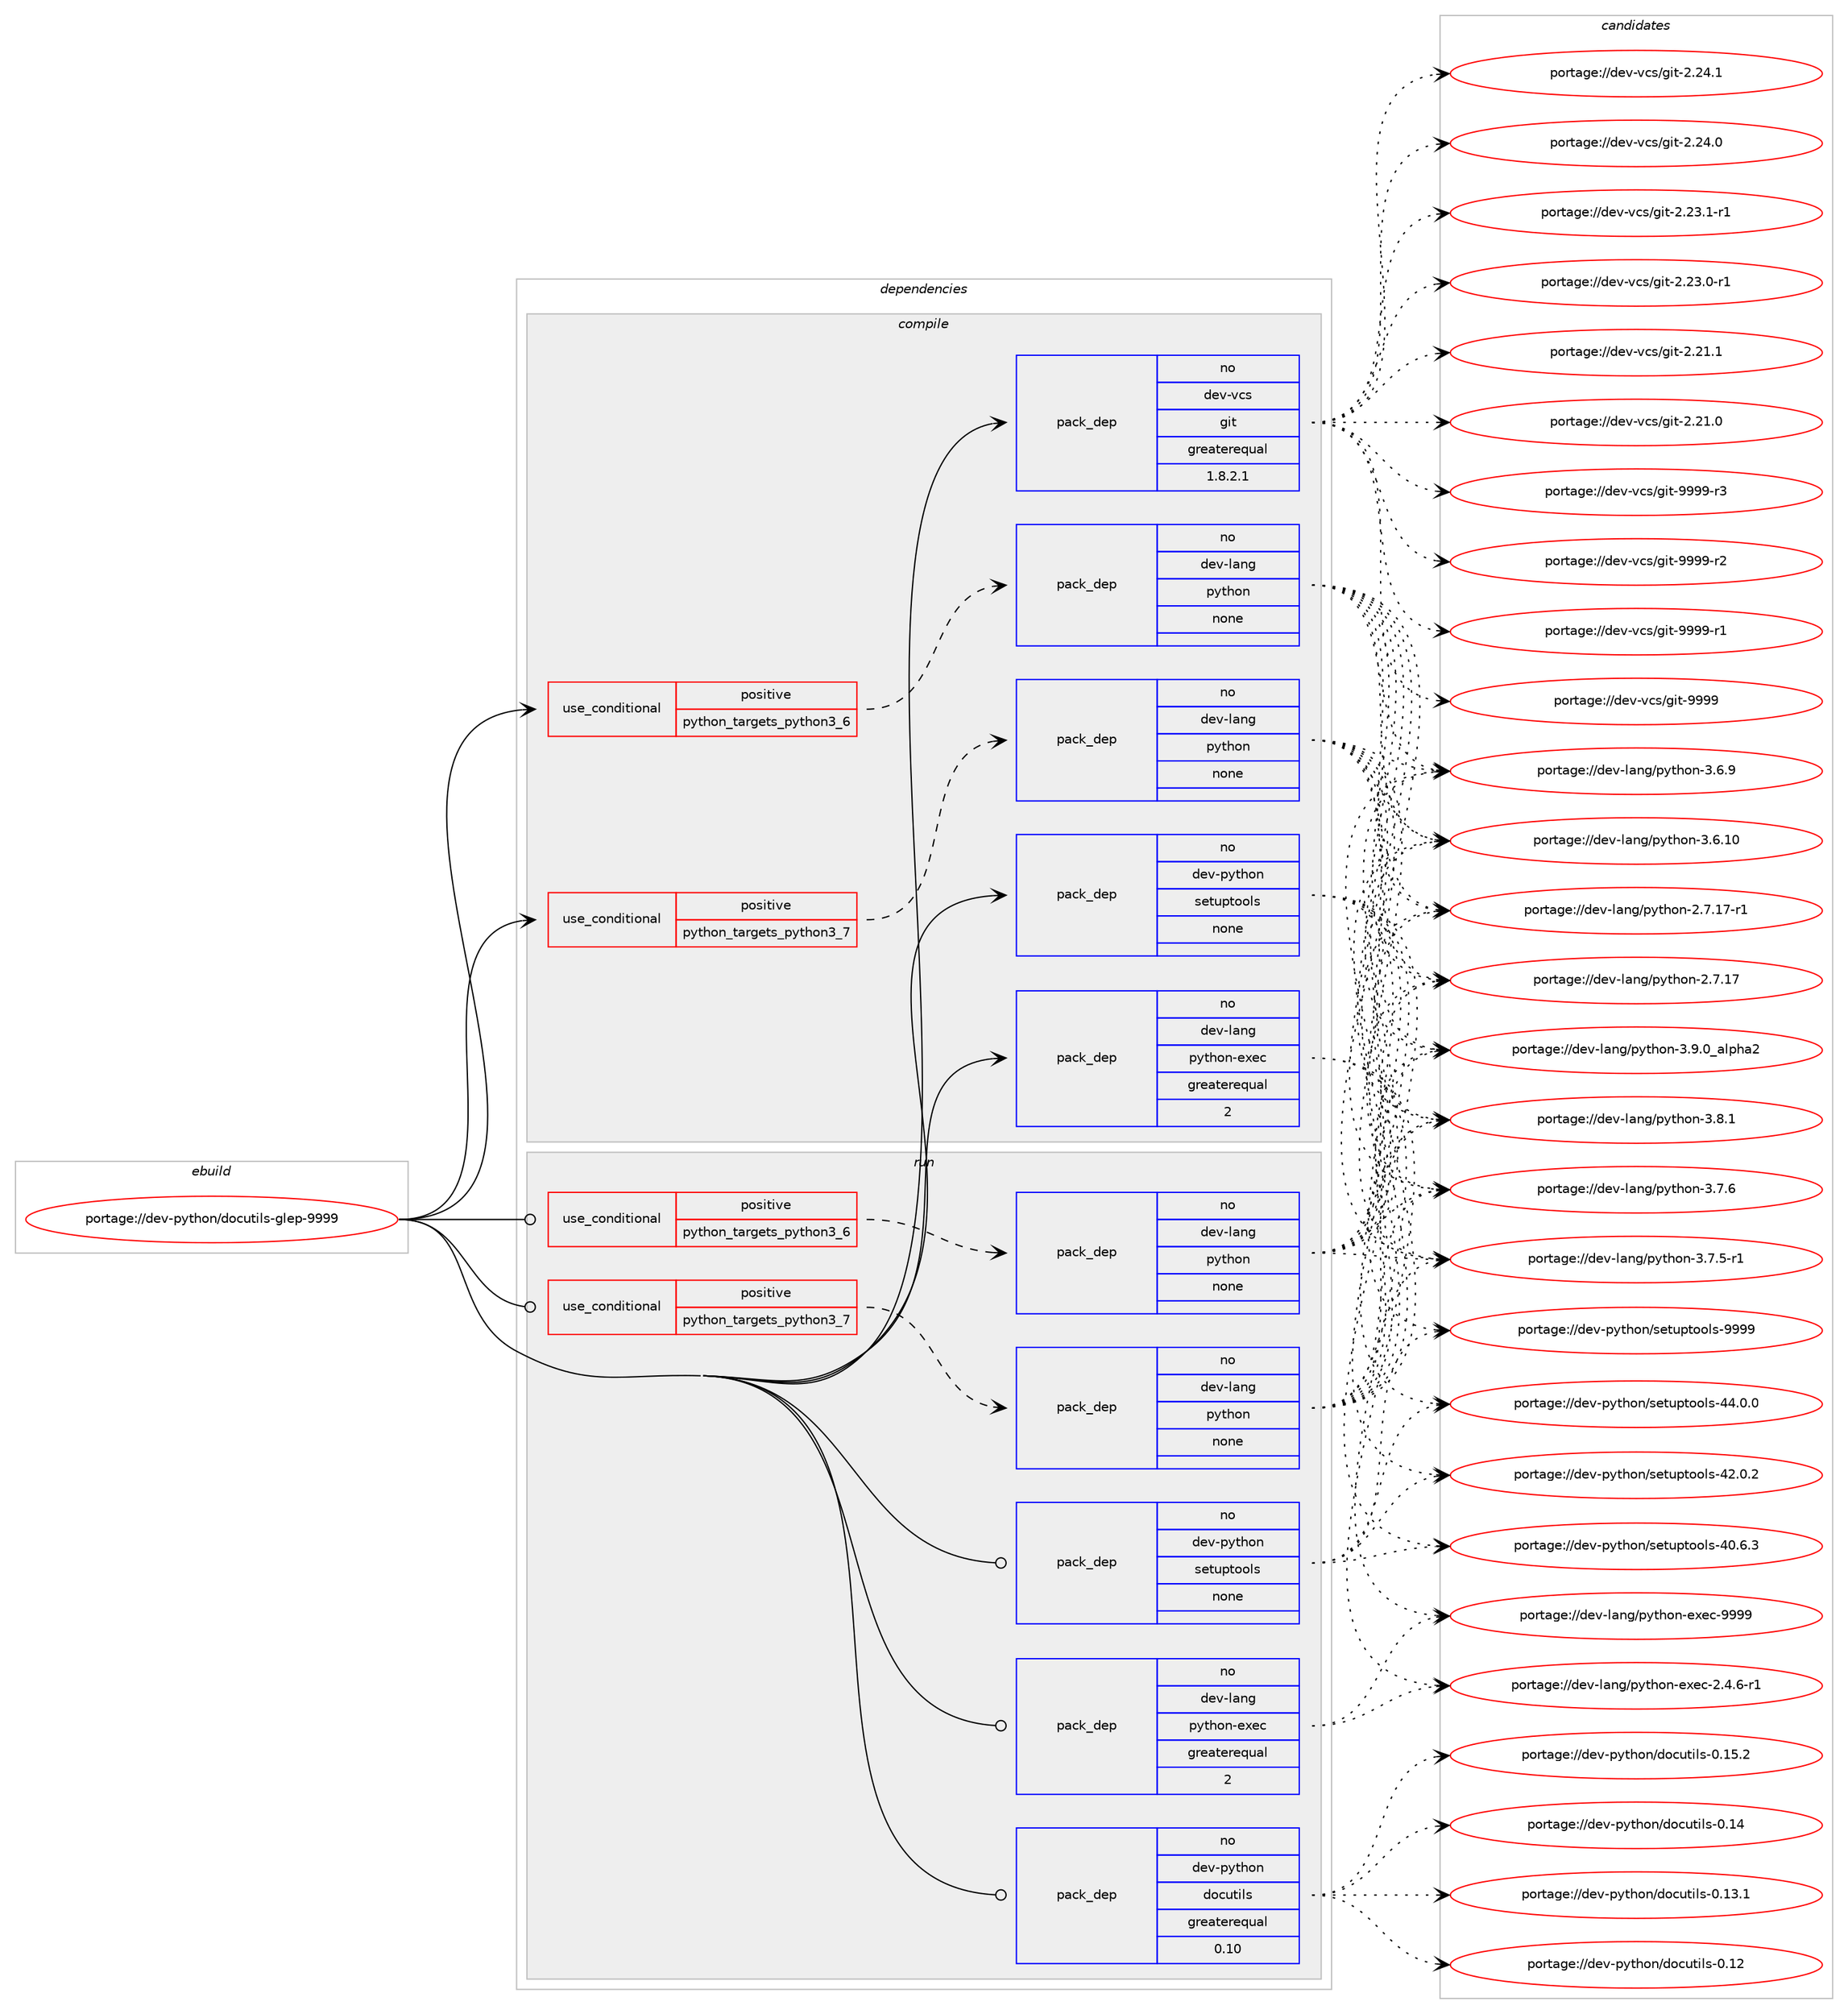 digraph prolog {

# *************
# Graph options
# *************

newrank=true;
concentrate=true;
compound=true;
graph [rankdir=LR,fontname=Helvetica,fontsize=10,ranksep=1.5];#, ranksep=2.5, nodesep=0.2];
edge  [arrowhead=vee];
node  [fontname=Helvetica,fontsize=10];

# **********
# The ebuild
# **********

subgraph cluster_leftcol {
color=gray;
label=<<i>ebuild</i>>;
id [label="portage://dev-python/docutils-glep-9999", color=red, width=4, href="../dev-python/docutils-glep-9999.svg"];
}

# ****************
# The dependencies
# ****************

subgraph cluster_midcol {
color=gray;
label=<<i>dependencies</i>>;
subgraph cluster_compile {
fillcolor="#eeeeee";
style=filled;
label=<<i>compile</i>>;
subgraph cond116554 {
dependency463205 [label=<<TABLE BORDER="0" CELLBORDER="1" CELLSPACING="0" CELLPADDING="4"><TR><TD ROWSPAN="3" CELLPADDING="10">use_conditional</TD></TR><TR><TD>positive</TD></TR><TR><TD>python_targets_python3_6</TD></TR></TABLE>>, shape=none, color=red];
subgraph pack341658 {
dependency463206 [label=<<TABLE BORDER="0" CELLBORDER="1" CELLSPACING="0" CELLPADDING="4" WIDTH="220"><TR><TD ROWSPAN="6" CELLPADDING="30">pack_dep</TD></TR><TR><TD WIDTH="110">no</TD></TR><TR><TD>dev-lang</TD></TR><TR><TD>python</TD></TR><TR><TD>none</TD></TR><TR><TD></TD></TR></TABLE>>, shape=none, color=blue];
}
dependency463205:e -> dependency463206:w [weight=20,style="dashed",arrowhead="vee"];
}
id:e -> dependency463205:w [weight=20,style="solid",arrowhead="vee"];
subgraph cond116555 {
dependency463207 [label=<<TABLE BORDER="0" CELLBORDER="1" CELLSPACING="0" CELLPADDING="4"><TR><TD ROWSPAN="3" CELLPADDING="10">use_conditional</TD></TR><TR><TD>positive</TD></TR><TR><TD>python_targets_python3_7</TD></TR></TABLE>>, shape=none, color=red];
subgraph pack341659 {
dependency463208 [label=<<TABLE BORDER="0" CELLBORDER="1" CELLSPACING="0" CELLPADDING="4" WIDTH="220"><TR><TD ROWSPAN="6" CELLPADDING="30">pack_dep</TD></TR><TR><TD WIDTH="110">no</TD></TR><TR><TD>dev-lang</TD></TR><TR><TD>python</TD></TR><TR><TD>none</TD></TR><TR><TD></TD></TR></TABLE>>, shape=none, color=blue];
}
dependency463207:e -> dependency463208:w [weight=20,style="dashed",arrowhead="vee"];
}
id:e -> dependency463207:w [weight=20,style="solid",arrowhead="vee"];
subgraph pack341660 {
dependency463209 [label=<<TABLE BORDER="0" CELLBORDER="1" CELLSPACING="0" CELLPADDING="4" WIDTH="220"><TR><TD ROWSPAN="6" CELLPADDING="30">pack_dep</TD></TR><TR><TD WIDTH="110">no</TD></TR><TR><TD>dev-lang</TD></TR><TR><TD>python-exec</TD></TR><TR><TD>greaterequal</TD></TR><TR><TD>2</TD></TR></TABLE>>, shape=none, color=blue];
}
id:e -> dependency463209:w [weight=20,style="solid",arrowhead="vee"];
subgraph pack341661 {
dependency463210 [label=<<TABLE BORDER="0" CELLBORDER="1" CELLSPACING="0" CELLPADDING="4" WIDTH="220"><TR><TD ROWSPAN="6" CELLPADDING="30">pack_dep</TD></TR><TR><TD WIDTH="110">no</TD></TR><TR><TD>dev-python</TD></TR><TR><TD>setuptools</TD></TR><TR><TD>none</TD></TR><TR><TD></TD></TR></TABLE>>, shape=none, color=blue];
}
id:e -> dependency463210:w [weight=20,style="solid",arrowhead="vee"];
subgraph pack341662 {
dependency463211 [label=<<TABLE BORDER="0" CELLBORDER="1" CELLSPACING="0" CELLPADDING="4" WIDTH="220"><TR><TD ROWSPAN="6" CELLPADDING="30">pack_dep</TD></TR><TR><TD WIDTH="110">no</TD></TR><TR><TD>dev-vcs</TD></TR><TR><TD>git</TD></TR><TR><TD>greaterequal</TD></TR><TR><TD>1.8.2.1</TD></TR></TABLE>>, shape=none, color=blue];
}
id:e -> dependency463211:w [weight=20,style="solid",arrowhead="vee"];
}
subgraph cluster_compileandrun {
fillcolor="#eeeeee";
style=filled;
label=<<i>compile and run</i>>;
}
subgraph cluster_run {
fillcolor="#eeeeee";
style=filled;
label=<<i>run</i>>;
subgraph cond116556 {
dependency463212 [label=<<TABLE BORDER="0" CELLBORDER="1" CELLSPACING="0" CELLPADDING="4"><TR><TD ROWSPAN="3" CELLPADDING="10">use_conditional</TD></TR><TR><TD>positive</TD></TR><TR><TD>python_targets_python3_6</TD></TR></TABLE>>, shape=none, color=red];
subgraph pack341663 {
dependency463213 [label=<<TABLE BORDER="0" CELLBORDER="1" CELLSPACING="0" CELLPADDING="4" WIDTH="220"><TR><TD ROWSPAN="6" CELLPADDING="30">pack_dep</TD></TR><TR><TD WIDTH="110">no</TD></TR><TR><TD>dev-lang</TD></TR><TR><TD>python</TD></TR><TR><TD>none</TD></TR><TR><TD></TD></TR></TABLE>>, shape=none, color=blue];
}
dependency463212:e -> dependency463213:w [weight=20,style="dashed",arrowhead="vee"];
}
id:e -> dependency463212:w [weight=20,style="solid",arrowhead="odot"];
subgraph cond116557 {
dependency463214 [label=<<TABLE BORDER="0" CELLBORDER="1" CELLSPACING="0" CELLPADDING="4"><TR><TD ROWSPAN="3" CELLPADDING="10">use_conditional</TD></TR><TR><TD>positive</TD></TR><TR><TD>python_targets_python3_7</TD></TR></TABLE>>, shape=none, color=red];
subgraph pack341664 {
dependency463215 [label=<<TABLE BORDER="0" CELLBORDER="1" CELLSPACING="0" CELLPADDING="4" WIDTH="220"><TR><TD ROWSPAN="6" CELLPADDING="30">pack_dep</TD></TR><TR><TD WIDTH="110">no</TD></TR><TR><TD>dev-lang</TD></TR><TR><TD>python</TD></TR><TR><TD>none</TD></TR><TR><TD></TD></TR></TABLE>>, shape=none, color=blue];
}
dependency463214:e -> dependency463215:w [weight=20,style="dashed",arrowhead="vee"];
}
id:e -> dependency463214:w [weight=20,style="solid",arrowhead="odot"];
subgraph pack341665 {
dependency463216 [label=<<TABLE BORDER="0" CELLBORDER="1" CELLSPACING="0" CELLPADDING="4" WIDTH="220"><TR><TD ROWSPAN="6" CELLPADDING="30">pack_dep</TD></TR><TR><TD WIDTH="110">no</TD></TR><TR><TD>dev-lang</TD></TR><TR><TD>python-exec</TD></TR><TR><TD>greaterequal</TD></TR><TR><TD>2</TD></TR></TABLE>>, shape=none, color=blue];
}
id:e -> dependency463216:w [weight=20,style="solid",arrowhead="odot"];
subgraph pack341666 {
dependency463217 [label=<<TABLE BORDER="0" CELLBORDER="1" CELLSPACING="0" CELLPADDING="4" WIDTH="220"><TR><TD ROWSPAN="6" CELLPADDING="30">pack_dep</TD></TR><TR><TD WIDTH="110">no</TD></TR><TR><TD>dev-python</TD></TR><TR><TD>docutils</TD></TR><TR><TD>greaterequal</TD></TR><TR><TD>0.10</TD></TR></TABLE>>, shape=none, color=blue];
}
id:e -> dependency463217:w [weight=20,style="solid",arrowhead="odot"];
subgraph pack341667 {
dependency463218 [label=<<TABLE BORDER="0" CELLBORDER="1" CELLSPACING="0" CELLPADDING="4" WIDTH="220"><TR><TD ROWSPAN="6" CELLPADDING="30">pack_dep</TD></TR><TR><TD WIDTH="110">no</TD></TR><TR><TD>dev-python</TD></TR><TR><TD>setuptools</TD></TR><TR><TD>none</TD></TR><TR><TD></TD></TR></TABLE>>, shape=none, color=blue];
}
id:e -> dependency463218:w [weight=20,style="solid",arrowhead="odot"];
}
}

# **************
# The candidates
# **************

subgraph cluster_choices {
rank=same;
color=gray;
label=<<i>candidates</i>>;

subgraph choice341658 {
color=black;
nodesep=1;
choice10010111845108971101034711212111610411111045514657464895971081121049750 [label="portage://dev-lang/python-3.9.0_alpha2", color=red, width=4,href="../dev-lang/python-3.9.0_alpha2.svg"];
choice100101118451089711010347112121116104111110455146564649 [label="portage://dev-lang/python-3.8.1", color=red, width=4,href="../dev-lang/python-3.8.1.svg"];
choice100101118451089711010347112121116104111110455146554654 [label="portage://dev-lang/python-3.7.6", color=red, width=4,href="../dev-lang/python-3.7.6.svg"];
choice1001011184510897110103471121211161041111104551465546534511449 [label="portage://dev-lang/python-3.7.5-r1", color=red, width=4,href="../dev-lang/python-3.7.5-r1.svg"];
choice100101118451089711010347112121116104111110455146544657 [label="portage://dev-lang/python-3.6.9", color=red, width=4,href="../dev-lang/python-3.6.9.svg"];
choice10010111845108971101034711212111610411111045514654464948 [label="portage://dev-lang/python-3.6.10", color=red, width=4,href="../dev-lang/python-3.6.10.svg"];
choice100101118451089711010347112121116104111110455046554649554511449 [label="portage://dev-lang/python-2.7.17-r1", color=red, width=4,href="../dev-lang/python-2.7.17-r1.svg"];
choice10010111845108971101034711212111610411111045504655464955 [label="portage://dev-lang/python-2.7.17", color=red, width=4,href="../dev-lang/python-2.7.17.svg"];
dependency463206:e -> choice10010111845108971101034711212111610411111045514657464895971081121049750:w [style=dotted,weight="100"];
dependency463206:e -> choice100101118451089711010347112121116104111110455146564649:w [style=dotted,weight="100"];
dependency463206:e -> choice100101118451089711010347112121116104111110455146554654:w [style=dotted,weight="100"];
dependency463206:e -> choice1001011184510897110103471121211161041111104551465546534511449:w [style=dotted,weight="100"];
dependency463206:e -> choice100101118451089711010347112121116104111110455146544657:w [style=dotted,weight="100"];
dependency463206:e -> choice10010111845108971101034711212111610411111045514654464948:w [style=dotted,weight="100"];
dependency463206:e -> choice100101118451089711010347112121116104111110455046554649554511449:w [style=dotted,weight="100"];
dependency463206:e -> choice10010111845108971101034711212111610411111045504655464955:w [style=dotted,weight="100"];
}
subgraph choice341659 {
color=black;
nodesep=1;
choice10010111845108971101034711212111610411111045514657464895971081121049750 [label="portage://dev-lang/python-3.9.0_alpha2", color=red, width=4,href="../dev-lang/python-3.9.0_alpha2.svg"];
choice100101118451089711010347112121116104111110455146564649 [label="portage://dev-lang/python-3.8.1", color=red, width=4,href="../dev-lang/python-3.8.1.svg"];
choice100101118451089711010347112121116104111110455146554654 [label="portage://dev-lang/python-3.7.6", color=red, width=4,href="../dev-lang/python-3.7.6.svg"];
choice1001011184510897110103471121211161041111104551465546534511449 [label="portage://dev-lang/python-3.7.5-r1", color=red, width=4,href="../dev-lang/python-3.7.5-r1.svg"];
choice100101118451089711010347112121116104111110455146544657 [label="portage://dev-lang/python-3.6.9", color=red, width=4,href="../dev-lang/python-3.6.9.svg"];
choice10010111845108971101034711212111610411111045514654464948 [label="portage://dev-lang/python-3.6.10", color=red, width=4,href="../dev-lang/python-3.6.10.svg"];
choice100101118451089711010347112121116104111110455046554649554511449 [label="portage://dev-lang/python-2.7.17-r1", color=red, width=4,href="../dev-lang/python-2.7.17-r1.svg"];
choice10010111845108971101034711212111610411111045504655464955 [label="portage://dev-lang/python-2.7.17", color=red, width=4,href="../dev-lang/python-2.7.17.svg"];
dependency463208:e -> choice10010111845108971101034711212111610411111045514657464895971081121049750:w [style=dotted,weight="100"];
dependency463208:e -> choice100101118451089711010347112121116104111110455146564649:w [style=dotted,weight="100"];
dependency463208:e -> choice100101118451089711010347112121116104111110455146554654:w [style=dotted,weight="100"];
dependency463208:e -> choice1001011184510897110103471121211161041111104551465546534511449:w [style=dotted,weight="100"];
dependency463208:e -> choice100101118451089711010347112121116104111110455146544657:w [style=dotted,weight="100"];
dependency463208:e -> choice10010111845108971101034711212111610411111045514654464948:w [style=dotted,weight="100"];
dependency463208:e -> choice100101118451089711010347112121116104111110455046554649554511449:w [style=dotted,weight="100"];
dependency463208:e -> choice10010111845108971101034711212111610411111045504655464955:w [style=dotted,weight="100"];
}
subgraph choice341660 {
color=black;
nodesep=1;
choice10010111845108971101034711212111610411111045101120101994557575757 [label="portage://dev-lang/python-exec-9999", color=red, width=4,href="../dev-lang/python-exec-9999.svg"];
choice10010111845108971101034711212111610411111045101120101994550465246544511449 [label="portage://dev-lang/python-exec-2.4.6-r1", color=red, width=4,href="../dev-lang/python-exec-2.4.6-r1.svg"];
dependency463209:e -> choice10010111845108971101034711212111610411111045101120101994557575757:w [style=dotted,weight="100"];
dependency463209:e -> choice10010111845108971101034711212111610411111045101120101994550465246544511449:w [style=dotted,weight="100"];
}
subgraph choice341661 {
color=black;
nodesep=1;
choice10010111845112121116104111110471151011161171121161111111081154557575757 [label="portage://dev-python/setuptools-9999", color=red, width=4,href="../dev-python/setuptools-9999.svg"];
choice100101118451121211161041111104711510111611711211611111110811545525246484648 [label="portage://dev-python/setuptools-44.0.0", color=red, width=4,href="../dev-python/setuptools-44.0.0.svg"];
choice100101118451121211161041111104711510111611711211611111110811545525046484650 [label="portage://dev-python/setuptools-42.0.2", color=red, width=4,href="../dev-python/setuptools-42.0.2.svg"];
choice100101118451121211161041111104711510111611711211611111110811545524846544651 [label="portage://dev-python/setuptools-40.6.3", color=red, width=4,href="../dev-python/setuptools-40.6.3.svg"];
dependency463210:e -> choice10010111845112121116104111110471151011161171121161111111081154557575757:w [style=dotted,weight="100"];
dependency463210:e -> choice100101118451121211161041111104711510111611711211611111110811545525246484648:w [style=dotted,weight="100"];
dependency463210:e -> choice100101118451121211161041111104711510111611711211611111110811545525046484650:w [style=dotted,weight="100"];
dependency463210:e -> choice100101118451121211161041111104711510111611711211611111110811545524846544651:w [style=dotted,weight="100"];
}
subgraph choice341662 {
color=black;
nodesep=1;
choice10010111845118991154710310511645575757574511451 [label="portage://dev-vcs/git-9999-r3", color=red, width=4,href="../dev-vcs/git-9999-r3.svg"];
choice10010111845118991154710310511645575757574511450 [label="portage://dev-vcs/git-9999-r2", color=red, width=4,href="../dev-vcs/git-9999-r2.svg"];
choice10010111845118991154710310511645575757574511449 [label="portage://dev-vcs/git-9999-r1", color=red, width=4,href="../dev-vcs/git-9999-r1.svg"];
choice1001011184511899115471031051164557575757 [label="portage://dev-vcs/git-9999", color=red, width=4,href="../dev-vcs/git-9999.svg"];
choice10010111845118991154710310511645504650524649 [label="portage://dev-vcs/git-2.24.1", color=red, width=4,href="../dev-vcs/git-2.24.1.svg"];
choice10010111845118991154710310511645504650524648 [label="portage://dev-vcs/git-2.24.0", color=red, width=4,href="../dev-vcs/git-2.24.0.svg"];
choice100101118451189911547103105116455046505146494511449 [label="portage://dev-vcs/git-2.23.1-r1", color=red, width=4,href="../dev-vcs/git-2.23.1-r1.svg"];
choice100101118451189911547103105116455046505146484511449 [label="portage://dev-vcs/git-2.23.0-r1", color=red, width=4,href="../dev-vcs/git-2.23.0-r1.svg"];
choice10010111845118991154710310511645504650494649 [label="portage://dev-vcs/git-2.21.1", color=red, width=4,href="../dev-vcs/git-2.21.1.svg"];
choice10010111845118991154710310511645504650494648 [label="portage://dev-vcs/git-2.21.0", color=red, width=4,href="../dev-vcs/git-2.21.0.svg"];
dependency463211:e -> choice10010111845118991154710310511645575757574511451:w [style=dotted,weight="100"];
dependency463211:e -> choice10010111845118991154710310511645575757574511450:w [style=dotted,weight="100"];
dependency463211:e -> choice10010111845118991154710310511645575757574511449:w [style=dotted,weight="100"];
dependency463211:e -> choice1001011184511899115471031051164557575757:w [style=dotted,weight="100"];
dependency463211:e -> choice10010111845118991154710310511645504650524649:w [style=dotted,weight="100"];
dependency463211:e -> choice10010111845118991154710310511645504650524648:w [style=dotted,weight="100"];
dependency463211:e -> choice100101118451189911547103105116455046505146494511449:w [style=dotted,weight="100"];
dependency463211:e -> choice100101118451189911547103105116455046505146484511449:w [style=dotted,weight="100"];
dependency463211:e -> choice10010111845118991154710310511645504650494649:w [style=dotted,weight="100"];
dependency463211:e -> choice10010111845118991154710310511645504650494648:w [style=dotted,weight="100"];
}
subgraph choice341663 {
color=black;
nodesep=1;
choice10010111845108971101034711212111610411111045514657464895971081121049750 [label="portage://dev-lang/python-3.9.0_alpha2", color=red, width=4,href="../dev-lang/python-3.9.0_alpha2.svg"];
choice100101118451089711010347112121116104111110455146564649 [label="portage://dev-lang/python-3.8.1", color=red, width=4,href="../dev-lang/python-3.8.1.svg"];
choice100101118451089711010347112121116104111110455146554654 [label="portage://dev-lang/python-3.7.6", color=red, width=4,href="../dev-lang/python-3.7.6.svg"];
choice1001011184510897110103471121211161041111104551465546534511449 [label="portage://dev-lang/python-3.7.5-r1", color=red, width=4,href="../dev-lang/python-3.7.5-r1.svg"];
choice100101118451089711010347112121116104111110455146544657 [label="portage://dev-lang/python-3.6.9", color=red, width=4,href="../dev-lang/python-3.6.9.svg"];
choice10010111845108971101034711212111610411111045514654464948 [label="portage://dev-lang/python-3.6.10", color=red, width=4,href="../dev-lang/python-3.6.10.svg"];
choice100101118451089711010347112121116104111110455046554649554511449 [label="portage://dev-lang/python-2.7.17-r1", color=red, width=4,href="../dev-lang/python-2.7.17-r1.svg"];
choice10010111845108971101034711212111610411111045504655464955 [label="portage://dev-lang/python-2.7.17", color=red, width=4,href="../dev-lang/python-2.7.17.svg"];
dependency463213:e -> choice10010111845108971101034711212111610411111045514657464895971081121049750:w [style=dotted,weight="100"];
dependency463213:e -> choice100101118451089711010347112121116104111110455146564649:w [style=dotted,weight="100"];
dependency463213:e -> choice100101118451089711010347112121116104111110455146554654:w [style=dotted,weight="100"];
dependency463213:e -> choice1001011184510897110103471121211161041111104551465546534511449:w [style=dotted,weight="100"];
dependency463213:e -> choice100101118451089711010347112121116104111110455146544657:w [style=dotted,weight="100"];
dependency463213:e -> choice10010111845108971101034711212111610411111045514654464948:w [style=dotted,weight="100"];
dependency463213:e -> choice100101118451089711010347112121116104111110455046554649554511449:w [style=dotted,weight="100"];
dependency463213:e -> choice10010111845108971101034711212111610411111045504655464955:w [style=dotted,weight="100"];
}
subgraph choice341664 {
color=black;
nodesep=1;
choice10010111845108971101034711212111610411111045514657464895971081121049750 [label="portage://dev-lang/python-3.9.0_alpha2", color=red, width=4,href="../dev-lang/python-3.9.0_alpha2.svg"];
choice100101118451089711010347112121116104111110455146564649 [label="portage://dev-lang/python-3.8.1", color=red, width=4,href="../dev-lang/python-3.8.1.svg"];
choice100101118451089711010347112121116104111110455146554654 [label="portage://dev-lang/python-3.7.6", color=red, width=4,href="../dev-lang/python-3.7.6.svg"];
choice1001011184510897110103471121211161041111104551465546534511449 [label="portage://dev-lang/python-3.7.5-r1", color=red, width=4,href="../dev-lang/python-3.7.5-r1.svg"];
choice100101118451089711010347112121116104111110455146544657 [label="portage://dev-lang/python-3.6.9", color=red, width=4,href="../dev-lang/python-3.6.9.svg"];
choice10010111845108971101034711212111610411111045514654464948 [label="portage://dev-lang/python-3.6.10", color=red, width=4,href="../dev-lang/python-3.6.10.svg"];
choice100101118451089711010347112121116104111110455046554649554511449 [label="portage://dev-lang/python-2.7.17-r1", color=red, width=4,href="../dev-lang/python-2.7.17-r1.svg"];
choice10010111845108971101034711212111610411111045504655464955 [label="portage://dev-lang/python-2.7.17", color=red, width=4,href="../dev-lang/python-2.7.17.svg"];
dependency463215:e -> choice10010111845108971101034711212111610411111045514657464895971081121049750:w [style=dotted,weight="100"];
dependency463215:e -> choice100101118451089711010347112121116104111110455146564649:w [style=dotted,weight="100"];
dependency463215:e -> choice100101118451089711010347112121116104111110455146554654:w [style=dotted,weight="100"];
dependency463215:e -> choice1001011184510897110103471121211161041111104551465546534511449:w [style=dotted,weight="100"];
dependency463215:e -> choice100101118451089711010347112121116104111110455146544657:w [style=dotted,weight="100"];
dependency463215:e -> choice10010111845108971101034711212111610411111045514654464948:w [style=dotted,weight="100"];
dependency463215:e -> choice100101118451089711010347112121116104111110455046554649554511449:w [style=dotted,weight="100"];
dependency463215:e -> choice10010111845108971101034711212111610411111045504655464955:w [style=dotted,weight="100"];
}
subgraph choice341665 {
color=black;
nodesep=1;
choice10010111845108971101034711212111610411111045101120101994557575757 [label="portage://dev-lang/python-exec-9999", color=red, width=4,href="../dev-lang/python-exec-9999.svg"];
choice10010111845108971101034711212111610411111045101120101994550465246544511449 [label="portage://dev-lang/python-exec-2.4.6-r1", color=red, width=4,href="../dev-lang/python-exec-2.4.6-r1.svg"];
dependency463216:e -> choice10010111845108971101034711212111610411111045101120101994557575757:w [style=dotted,weight="100"];
dependency463216:e -> choice10010111845108971101034711212111610411111045101120101994550465246544511449:w [style=dotted,weight="100"];
}
subgraph choice341666 {
color=black;
nodesep=1;
choice10010111845112121116104111110471001119911711610510811545484649534650 [label="portage://dev-python/docutils-0.15.2", color=red, width=4,href="../dev-python/docutils-0.15.2.svg"];
choice1001011184511212111610411111047100111991171161051081154548464952 [label="portage://dev-python/docutils-0.14", color=red, width=4,href="../dev-python/docutils-0.14.svg"];
choice10010111845112121116104111110471001119911711610510811545484649514649 [label="portage://dev-python/docutils-0.13.1", color=red, width=4,href="../dev-python/docutils-0.13.1.svg"];
choice1001011184511212111610411111047100111991171161051081154548464950 [label="portage://dev-python/docutils-0.12", color=red, width=4,href="../dev-python/docutils-0.12.svg"];
dependency463217:e -> choice10010111845112121116104111110471001119911711610510811545484649534650:w [style=dotted,weight="100"];
dependency463217:e -> choice1001011184511212111610411111047100111991171161051081154548464952:w [style=dotted,weight="100"];
dependency463217:e -> choice10010111845112121116104111110471001119911711610510811545484649514649:w [style=dotted,weight="100"];
dependency463217:e -> choice1001011184511212111610411111047100111991171161051081154548464950:w [style=dotted,weight="100"];
}
subgraph choice341667 {
color=black;
nodesep=1;
choice10010111845112121116104111110471151011161171121161111111081154557575757 [label="portage://dev-python/setuptools-9999", color=red, width=4,href="../dev-python/setuptools-9999.svg"];
choice100101118451121211161041111104711510111611711211611111110811545525246484648 [label="portage://dev-python/setuptools-44.0.0", color=red, width=4,href="../dev-python/setuptools-44.0.0.svg"];
choice100101118451121211161041111104711510111611711211611111110811545525046484650 [label="portage://dev-python/setuptools-42.0.2", color=red, width=4,href="../dev-python/setuptools-42.0.2.svg"];
choice100101118451121211161041111104711510111611711211611111110811545524846544651 [label="portage://dev-python/setuptools-40.6.3", color=red, width=4,href="../dev-python/setuptools-40.6.3.svg"];
dependency463218:e -> choice10010111845112121116104111110471151011161171121161111111081154557575757:w [style=dotted,weight="100"];
dependency463218:e -> choice100101118451121211161041111104711510111611711211611111110811545525246484648:w [style=dotted,weight="100"];
dependency463218:e -> choice100101118451121211161041111104711510111611711211611111110811545525046484650:w [style=dotted,weight="100"];
dependency463218:e -> choice100101118451121211161041111104711510111611711211611111110811545524846544651:w [style=dotted,weight="100"];
}
}

}

